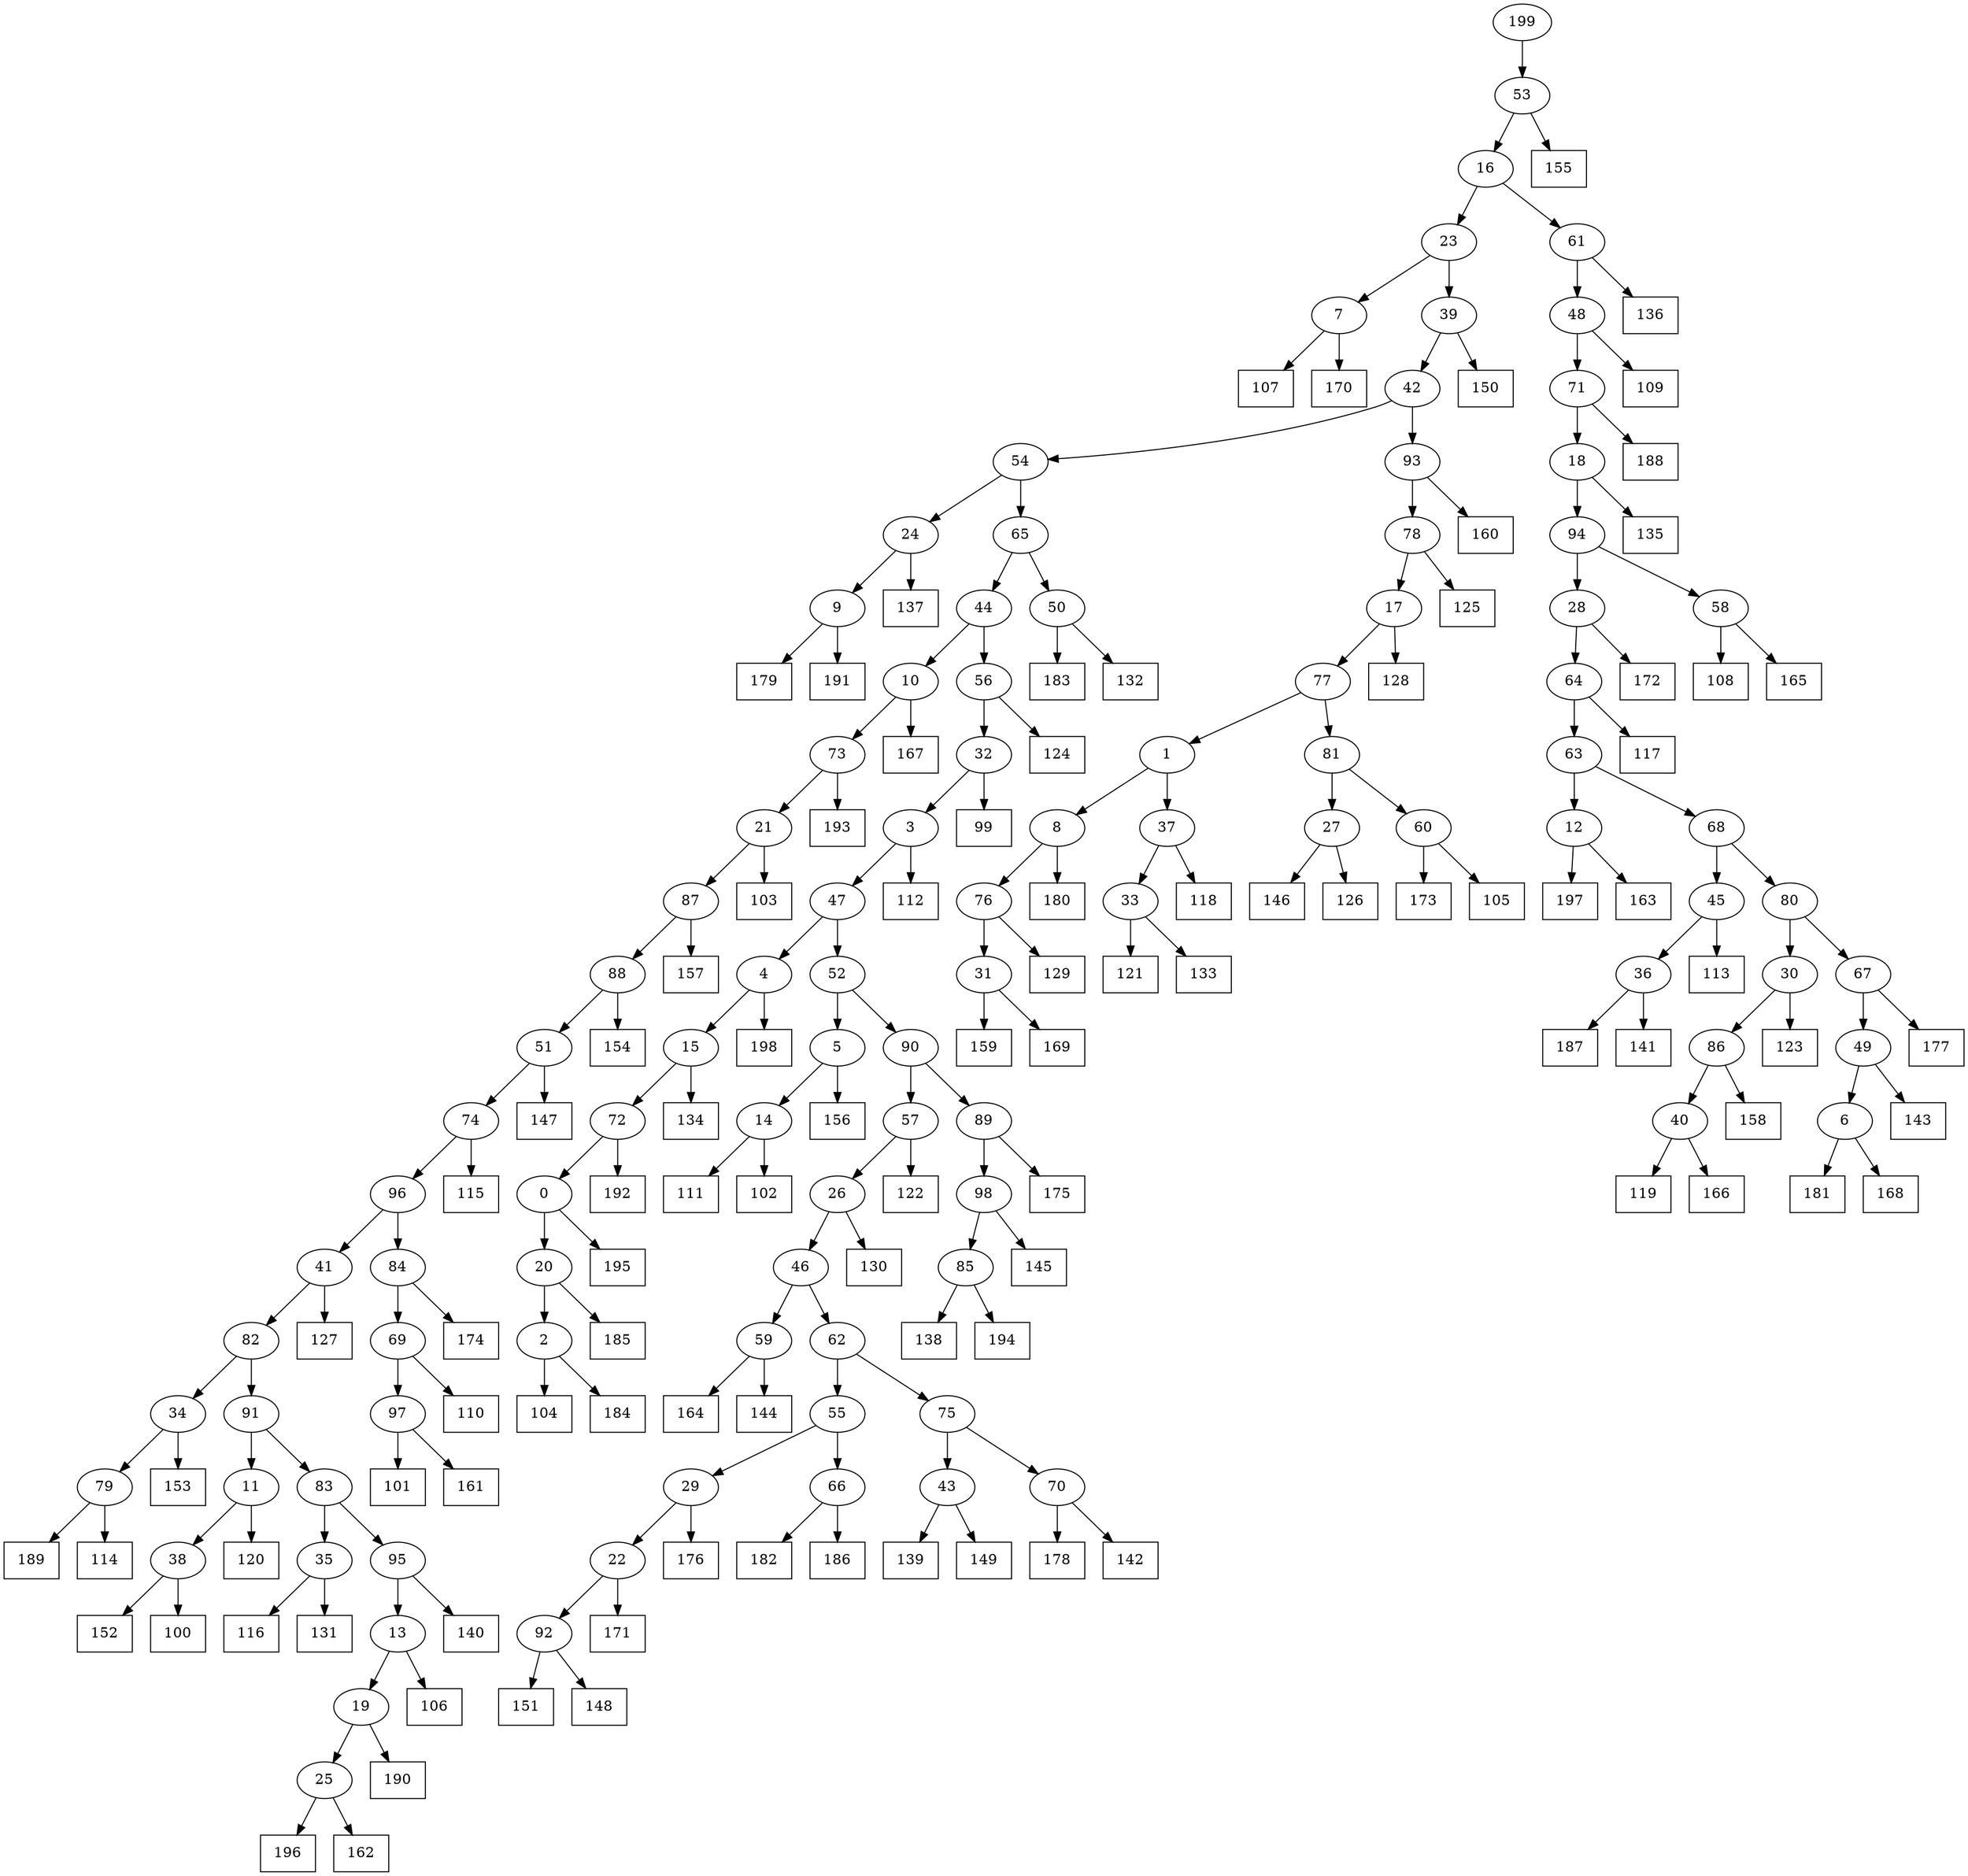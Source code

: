 digraph G {
0[label="0"];
1[label="1"];
2[label="2"];
3[label="3"];
4[label="4"];
5[label="5"];
6[label="6"];
7[label="7"];
8[label="8"];
9[label="9"];
10[label="10"];
11[label="11"];
12[label="12"];
13[label="13"];
14[label="14"];
15[label="15"];
16[label="16"];
17[label="17"];
18[label="18"];
19[label="19"];
20[label="20"];
21[label="21"];
22[label="22"];
23[label="23"];
24[label="24"];
25[label="25"];
26[label="26"];
27[label="27"];
28[label="28"];
29[label="29"];
30[label="30"];
31[label="31"];
32[label="32"];
33[label="33"];
34[label="34"];
35[label="35"];
36[label="36"];
37[label="37"];
38[label="38"];
39[label="39"];
40[label="40"];
41[label="41"];
42[label="42"];
43[label="43"];
44[label="44"];
45[label="45"];
46[label="46"];
47[label="47"];
48[label="48"];
49[label="49"];
50[label="50"];
51[label="51"];
52[label="52"];
53[label="53"];
54[label="54"];
55[label="55"];
56[label="56"];
57[label="57"];
58[label="58"];
59[label="59"];
60[label="60"];
61[label="61"];
62[label="62"];
63[label="63"];
64[label="64"];
65[label="65"];
66[label="66"];
67[label="67"];
68[label="68"];
69[label="69"];
70[label="70"];
71[label="71"];
72[label="72"];
73[label="73"];
74[label="74"];
75[label="75"];
76[label="76"];
77[label="77"];
78[label="78"];
79[label="79"];
80[label="80"];
81[label="81"];
82[label="82"];
83[label="83"];
84[label="84"];
85[label="85"];
86[label="86"];
87[label="87"];
88[label="88"];
89[label="89"];
90[label="90"];
91[label="91"];
92[label="92"];
93[label="93"];
94[label="94"];
95[label="95"];
96[label="96"];
97[label="97"];
98[label="98"];
99[shape=box,label="118"];
100[shape=box,label="101"];
101[shape=box,label="173"];
102[shape=box,label="187"];
103[shape=box,label="145"];
104[shape=box,label="146"];
105[shape=box,label="181"];
106[shape=box,label="178"];
107[shape=box,label="139"];
108[shape=box,label="158"];
109[shape=box,label="104"];
110[shape=box,label="197"];
111[shape=box,label="147"];
112[shape=box,label="189"];
113[shape=box,label="176"];
114[shape=box,label="108"];
115[shape=box,label="121"];
116[shape=box,label="110"];
117[shape=box,label="185"];
118[shape=box,label="190"];
119[shape=box,label="127"];
120[shape=box,label="171"];
121[shape=box,label="138"];
122[shape=box,label="179"];
123[shape=box,label="140"];
124[shape=box,label="163"];
125[shape=box,label="153"];
126[shape=box,label="196"];
127[shape=box,label="177"];
128[shape=box,label="160"];
129[shape=box,label="111"];
130[shape=box,label="106"];
131[shape=box,label="191"];
132[shape=box,label="130"];
133[shape=box,label="195"];
134[shape=box,label="180"];
135[shape=box,label="136"];
136[shape=box,label="124"];
137[shape=box,label="154"];
138[shape=box,label="184"];
139[shape=box,label="182"];
140[shape=box,label="125"];
141[shape=box,label="99"];
142[shape=box,label="161"];
143[shape=box,label="135"];
144[shape=box,label="152"];
145[shape=box,label="167"];
146[shape=box,label="128"];
147[shape=box,label="193"];
148[shape=box,label="123"];
149[shape=box,label="142"];
150[shape=box,label="116"];
151[shape=box,label="198"];
152[shape=box,label="119"];
153[shape=box,label="175"];
154[shape=box,label="151"];
155[shape=box,label="156"];
156[shape=box,label="107"];
157[shape=box,label="159"];
158[shape=box,label="188"];
159[shape=box,label="137"];
160[shape=box,label="105"];
161[shape=box,label="150"];
162[shape=box,label="186"];
163[shape=box,label="174"];
164[shape=box,label="183"];
165[shape=box,label="103"];
166[shape=box,label="131"];
167[shape=box,label="115"];
168[shape=box,label="162"];
169[shape=box,label="100"];
170[shape=box,label="120"];
171[shape=box,label="149"];
172[shape=box,label="141"];
173[shape=box,label="117"];
174[shape=box,label="164"];
175[shape=box,label="168"];
176[shape=box,label="109"];
177[shape=box,label="170"];
178[shape=box,label="172"];
179[shape=box,label="113"];
180[shape=box,label="148"];
181[shape=box,label="144"];
182[shape=box,label="169"];
183[shape=box,label="166"];
184[shape=box,label="194"];
185[shape=box,label="122"];
186[shape=box,label="129"];
187[shape=box,label="126"];
188[shape=box,label="143"];
189[shape=box,label="114"];
190[shape=box,label="112"];
191[shape=box,label="132"];
192[shape=box,label="155"];
193[shape=box,label="133"];
194[shape=box,label="165"];
195[shape=box,label="157"];
196[shape=box,label="134"];
197[shape=box,label="102"];
198[shape=box,label="192"];
199[label="199"];
5->155 ;
70->106 ;
33->115 ;
97->142 ;
66->162 ;
13->130 ;
17->146 ;
29->113 ;
27->187 ;
64->173 ;
85->184 ;
69->97 ;
19->118 ;
66->139 ;
59->174 ;
88->137 ;
96->84 ;
65->44 ;
85->121 ;
74->96 ;
19->25 ;
8->134 ;
89->153 ;
96->41 ;
41->119 ;
90->89 ;
25->168 ;
50->164 ;
25->126 ;
33->193 ;
36->102 ;
7->177 ;
3->47 ;
76->186 ;
32->141 ;
56->32 ;
35->166 ;
16->23 ;
83->35 ;
38->169 ;
76->31 ;
86->108 ;
72->0 ;
69->116 ;
30->148 ;
68->45 ;
45->36 ;
45->179 ;
98->103 ;
43->171 ;
35->150 ;
84->69 ;
71->18 ;
18->143 ;
56->136 ;
40->152 ;
44->56 ;
51->74 ;
18->94 ;
75->43 ;
43->107 ;
4->151 ;
71->158 ;
23->39 ;
1->8 ;
8->76 ;
60->160 ;
57->185 ;
0->20 ;
90->57 ;
57->26 ;
54->24 ;
24->159 ;
5->14 ;
61->135 ;
73->21 ;
21->165 ;
14->197 ;
26->46 ;
52->5 ;
81->60 ;
60->101 ;
82->34 ;
79->112 ;
12->124 ;
49->188 ;
6->175 ;
37->99 ;
67->49 ;
83->95 ;
20->117 ;
23->7 ;
7->156 ;
53->16 ;
73->147 ;
91->83 ;
74->167 ;
95->13 ;
58->114 ;
30->86 ;
70->149 ;
10->73 ;
22->120 ;
77->1 ;
44->10 ;
10->145 ;
39->161 ;
28->178 ;
2->109 ;
75->70 ;
31->182 ;
14->129 ;
47->52 ;
52->90 ;
86->40 ;
40->183 ;
92->180 ;
68->80 ;
31->157 ;
59->181 ;
34->125 ;
9->131 ;
34->79 ;
79->189 ;
50->191 ;
80->30 ;
94->28 ;
87->195 ;
46->62 ;
62->75 ;
1->37 ;
37->33 ;
63->68 ;
11->38 ;
38->144 ;
42->93 ;
93->128 ;
42->54 ;
0->133 ;
81->27 ;
27->104 ;
21->87 ;
64->63 ;
17->77 ;
77->81 ;
47->4 ;
80->67 ;
67->127 ;
97->100 ;
94->58 ;
58->194 ;
88->51 ;
51->111 ;
11->170 ;
20->2 ;
2->138 ;
13->19 ;
28->64 ;
24->9 ;
36->172 ;
22->92 ;
92->154 ;
62->55 ;
55->66 ;
87->88 ;
89->98 ;
98->85 ;
26->132 ;
55->29 ;
29->22 ;
48->176 ;
93->78 ;
78->140 ;
84->163 ;
48->71 ;
32->3 ;
3->190 ;
41->82 ;
4->15 ;
15->196 ;
39->42 ;
54->65 ;
65->50 ;
9->122 ;
49->6 ;
6->105 ;
46->59 ;
82->91 ;
91->11 ;
199->53 ;
53->192 ;
78->17 ;
63->12 ;
12->110 ;
16->61 ;
61->48 ;
95->123 ;
15->72 ;
72->198 ;
}

